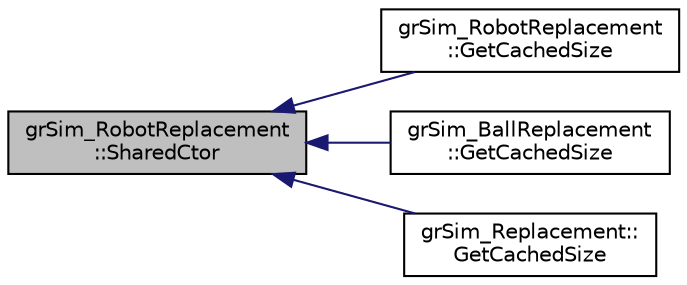 digraph "grSim_RobotReplacement::SharedCtor"
{
 // INTERACTIVE_SVG=YES
  edge [fontname="Helvetica",fontsize="10",labelfontname="Helvetica",labelfontsize="10"];
  node [fontname="Helvetica",fontsize="10",shape=record];
  rankdir="LR";
  Node1 [label="grSim_RobotReplacement\l::SharedCtor",height=0.2,width=0.4,color="black", fillcolor="grey75", style="filled", fontcolor="black"];
  Node1 -> Node2 [dir="back",color="midnightblue",fontsize="10",style="solid",fontname="Helvetica"];
  Node2 [label="grSim_RobotReplacement\l::GetCachedSize",height=0.2,width=0.4,color="black", fillcolor="white", style="filled",URL="$d5/da8/classgr_sim___robot_replacement.html#afacd99751758f71ed2337a982725325c"];
  Node1 -> Node3 [dir="back",color="midnightblue",fontsize="10",style="solid",fontname="Helvetica"];
  Node3 [label="grSim_BallReplacement\l::GetCachedSize",height=0.2,width=0.4,color="black", fillcolor="white", style="filled",URL="$d2/db1/classgr_sim___ball_replacement.html#a9cb28c84020ff53719938abcc34af3ed"];
  Node1 -> Node4 [dir="back",color="midnightblue",fontsize="10",style="solid",fontname="Helvetica"];
  Node4 [label="grSim_Replacement::\lGetCachedSize",height=0.2,width=0.4,color="black", fillcolor="white", style="filled",URL="$d0/de6/classgr_sim___replacement.html#a16027975943c10b2e568118d02024150"];
}
